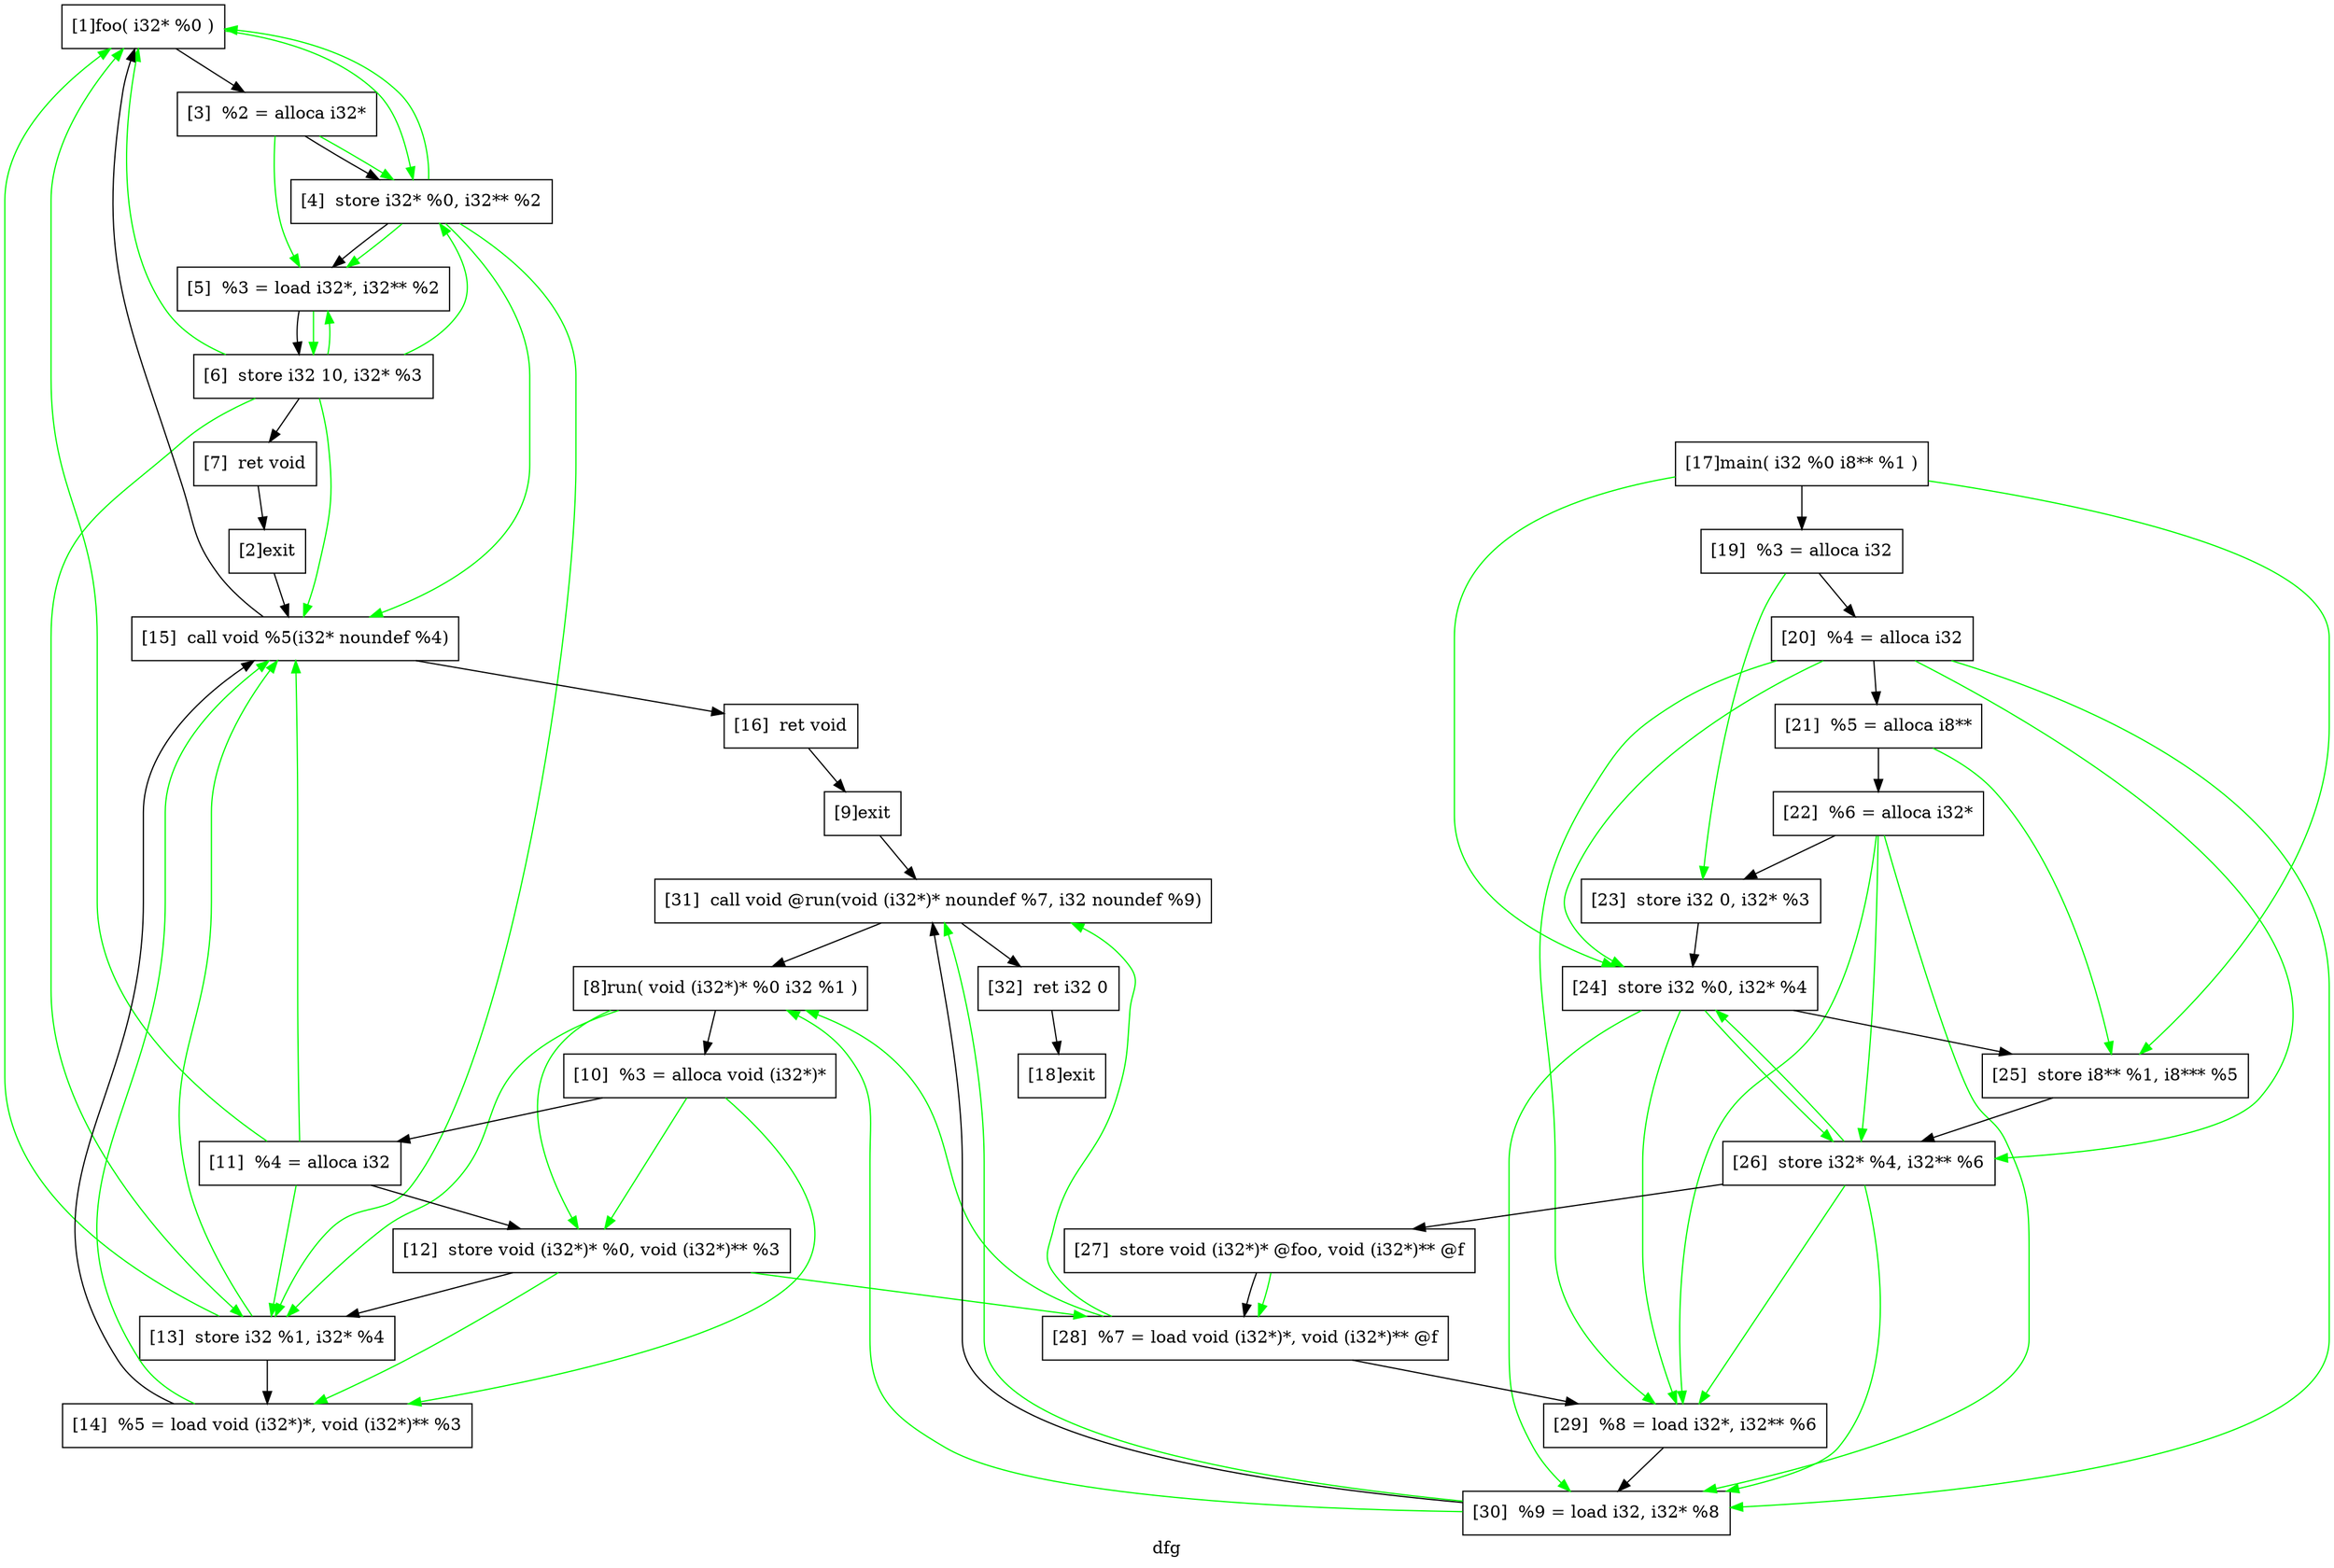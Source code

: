 digraph "dfg"{
	label="dfg";


	// Define the nodes
	N1 [shape=rectangle, color=black,label="[1]foo( i32* %0 )"];
	N2 [shape=rectangle, color=black,label="[2]exit"];
	N3 [shape=rectangle, color=black,label="[3]  %2 = alloca i32*"];
	N4 [shape=rectangle, color=black,label="[4]  store i32* %0, i32** %2"];
	N5 [shape=rectangle, color=black,label="[5]  %3 = load i32*, i32** %2"];
	N6 [shape=rectangle, color=black,label="[6]  store i32 10, i32* %3"];
	N7 [shape=rectangle, color=black,label="[7]  ret void"];
	N8 [shape=rectangle, color=black,label="[8]run( void (i32*)* %0 i32 %1 )"];
	N9 [shape=rectangle, color=black,label="[9]exit"];
	N10 [shape=rectangle, color=black,label="[10]  %3 = alloca void (i32*)*"];
	N11 [shape=rectangle, color=black,label="[11]  %4 = alloca i32"];
	N12 [shape=rectangle, color=black,label="[12]  store void (i32*)* %0, void (i32*)** %3"];
	N13 [shape=rectangle, color=black,label="[13]  store i32 %1, i32* %4"];
	N14 [shape=rectangle, color=black,label="[14]  %5 = load void (i32*)*, void (i32*)** %3"];
	N15 [shape=rectangle, color=black,label="[15]  call void %5(i32* noundef %4)"];
	N16 [shape=rectangle, color=black,label="[16]  ret void"];
	N17 [shape=rectangle, color=black,label="[17]main( i32 %0 i8** %1 )"];
	N18 [shape=rectangle, color=black,label="[18]exit"];
	N19 [shape=rectangle, color=black,label="[19]  %3 = alloca i32"];
	N20 [shape=rectangle, color=black,label="[20]  %4 = alloca i32"];
	N21 [shape=rectangle, color=black,label="[21]  %5 = alloca i8**"];
	N22 [shape=rectangle, color=black,label="[22]  %6 = alloca i32*"];
	N23 [shape=rectangle, color=black,label="[23]  store i32 0, i32* %3"];
	N24 [shape=rectangle, color=black,label="[24]  store i32 %0, i32* %4"];
	N25 [shape=rectangle, color=black,label="[25]  store i8** %1, i8*** %5"];
	N26 [shape=rectangle, color=black,label="[26]  store i32* %4, i32** %6"];
	N27 [shape=rectangle, color=black,label="[27]  store void (i32*)* @foo, void (i32*)** @f"];
	N28 [shape=rectangle, color=black,label="[28]  %7 = load void (i32*)*, void (i32*)** @f"];
	N29 [shape=rectangle, color=black,label="[29]  %8 = load i32*, i32** %6"];
	N30 [shape=rectangle, color=black,label="[30]  %9 = load i32, i32* %8"];
	N31 [shape=rectangle, color=black,label="[31]  call void @run(void (i32*)* noundef %7, i32 noundef %9)"];
	N32 [shape=rectangle, color=black,label="[32]  ret i32 0"];


	// Define the edges
	N1 -> N3[color=black,label=""];
	N1 -> N4[color=green,label=""];
	N2 -> N15[color=black,label=""];
	N3 -> N4[color=black,label=""];
	N3 -> N4[color=green,label=""];
	N3 -> N5[color=green,label=""];
	N4 -> N1[color=green,label=""];
	N4 -> N5[color=black,label=""];
	N4 -> N5[color=green,label=""];
	N4 -> N13[color=green,label=""];
	N4 -> N15[color=green,label=""];
	N5 -> N6[color=black,label=""];
	N5 -> N6[color=green,label=""];
	N6 -> N1[color=green,label=""];
	N6 -> N4[color=green,label=""];
	N6 -> N5[color=green,label=""];
	N6 -> N7[color=black,label=""];
	N6 -> N13[color=green,label=""];
	N6 -> N15[color=green,label=""];
	N7 -> N2[color=black,label=""];
	N8 -> N10[color=black,label=""];
	N8 -> N12[color=green,label=""];
	N8 -> N13[color=green,label=""];
	N9 -> N31[color=black,label=""];
	N10 -> N11[color=black,label=""];
	N10 -> N12[color=green,label=""];
	N10 -> N14[color=green,label=""];
	N11 -> N1[color=green,label=""];
	N11 -> N12[color=black,label=""];
	N11 -> N13[color=green,label=""];
	N11 -> N15[color=green,label=""];
	N12 -> N13[color=black,label=""];
	N12 -> N14[color=green,label=""];
	N12 -> N28[color=green,label=""];
	N13 -> N1[color=green,label=""];
	N13 -> N14[color=black,label=""];
	N13 -> N15[color=green,label=""];
	N14 -> N15[color=black,label=""];
	N14 -> N15[color=green,label=""];
	N15 -> N1[color=black,label=""];
	N15 -> N16[color=black,label=""];
	N16 -> N9[color=black,label=""];
	N17 -> N19[color=black,label=""];
	N17 -> N24[color=green,label=""];
	N17 -> N25[color=green,label=""];
	N19 -> N20[color=black,label=""];
	N19 -> N23[color=green,label=""];
	N20 -> N21[color=black,label=""];
	N20 -> N24[color=green,label=""];
	N20 -> N26[color=green,label=""];
	N20 -> N29[color=green,label=""];
	N20 -> N30[color=green,label=""];
	N21 -> N22[color=black,label=""];
	N21 -> N25[color=green,label=""];
	N22 -> N23[color=black,label=""];
	N22 -> N26[color=green,label=""];
	N22 -> N29[color=green,label=""];
	N22 -> N30[color=green,label=""];
	N23 -> N24[color=black,label=""];
	N24 -> N25[color=black,label=""];
	N24 -> N26[color=green,label=""];
	N24 -> N29[color=green,label=""];
	N24 -> N30[color=green,label=""];
	N25 -> N26[color=black,label=""];
	N26 -> N24[color=green,label=""];
	N26 -> N27[color=black,label=""];
	N26 -> N29[color=green,label=""];
	N26 -> N30[color=green,label=""];
	N27 -> N28[color=black,label=""];
	N27 -> N28[color=green,label=""];
	N28 -> N8[color=green,label=""];
	N28 -> N29[color=black,label=""];
	N28 -> N31[color=green,label=""];
	N29 -> N30[color=black,label=""];
	N30 -> N8[color=green,label=""];
	N30 -> N31[color=black,label=""];
	N30 -> N31[color=green,label=""];
	N31 -> N8[color=black,label=""];
	N31 -> N32[color=black,label=""];
	N32 -> N18[color=black,label=""];
}

